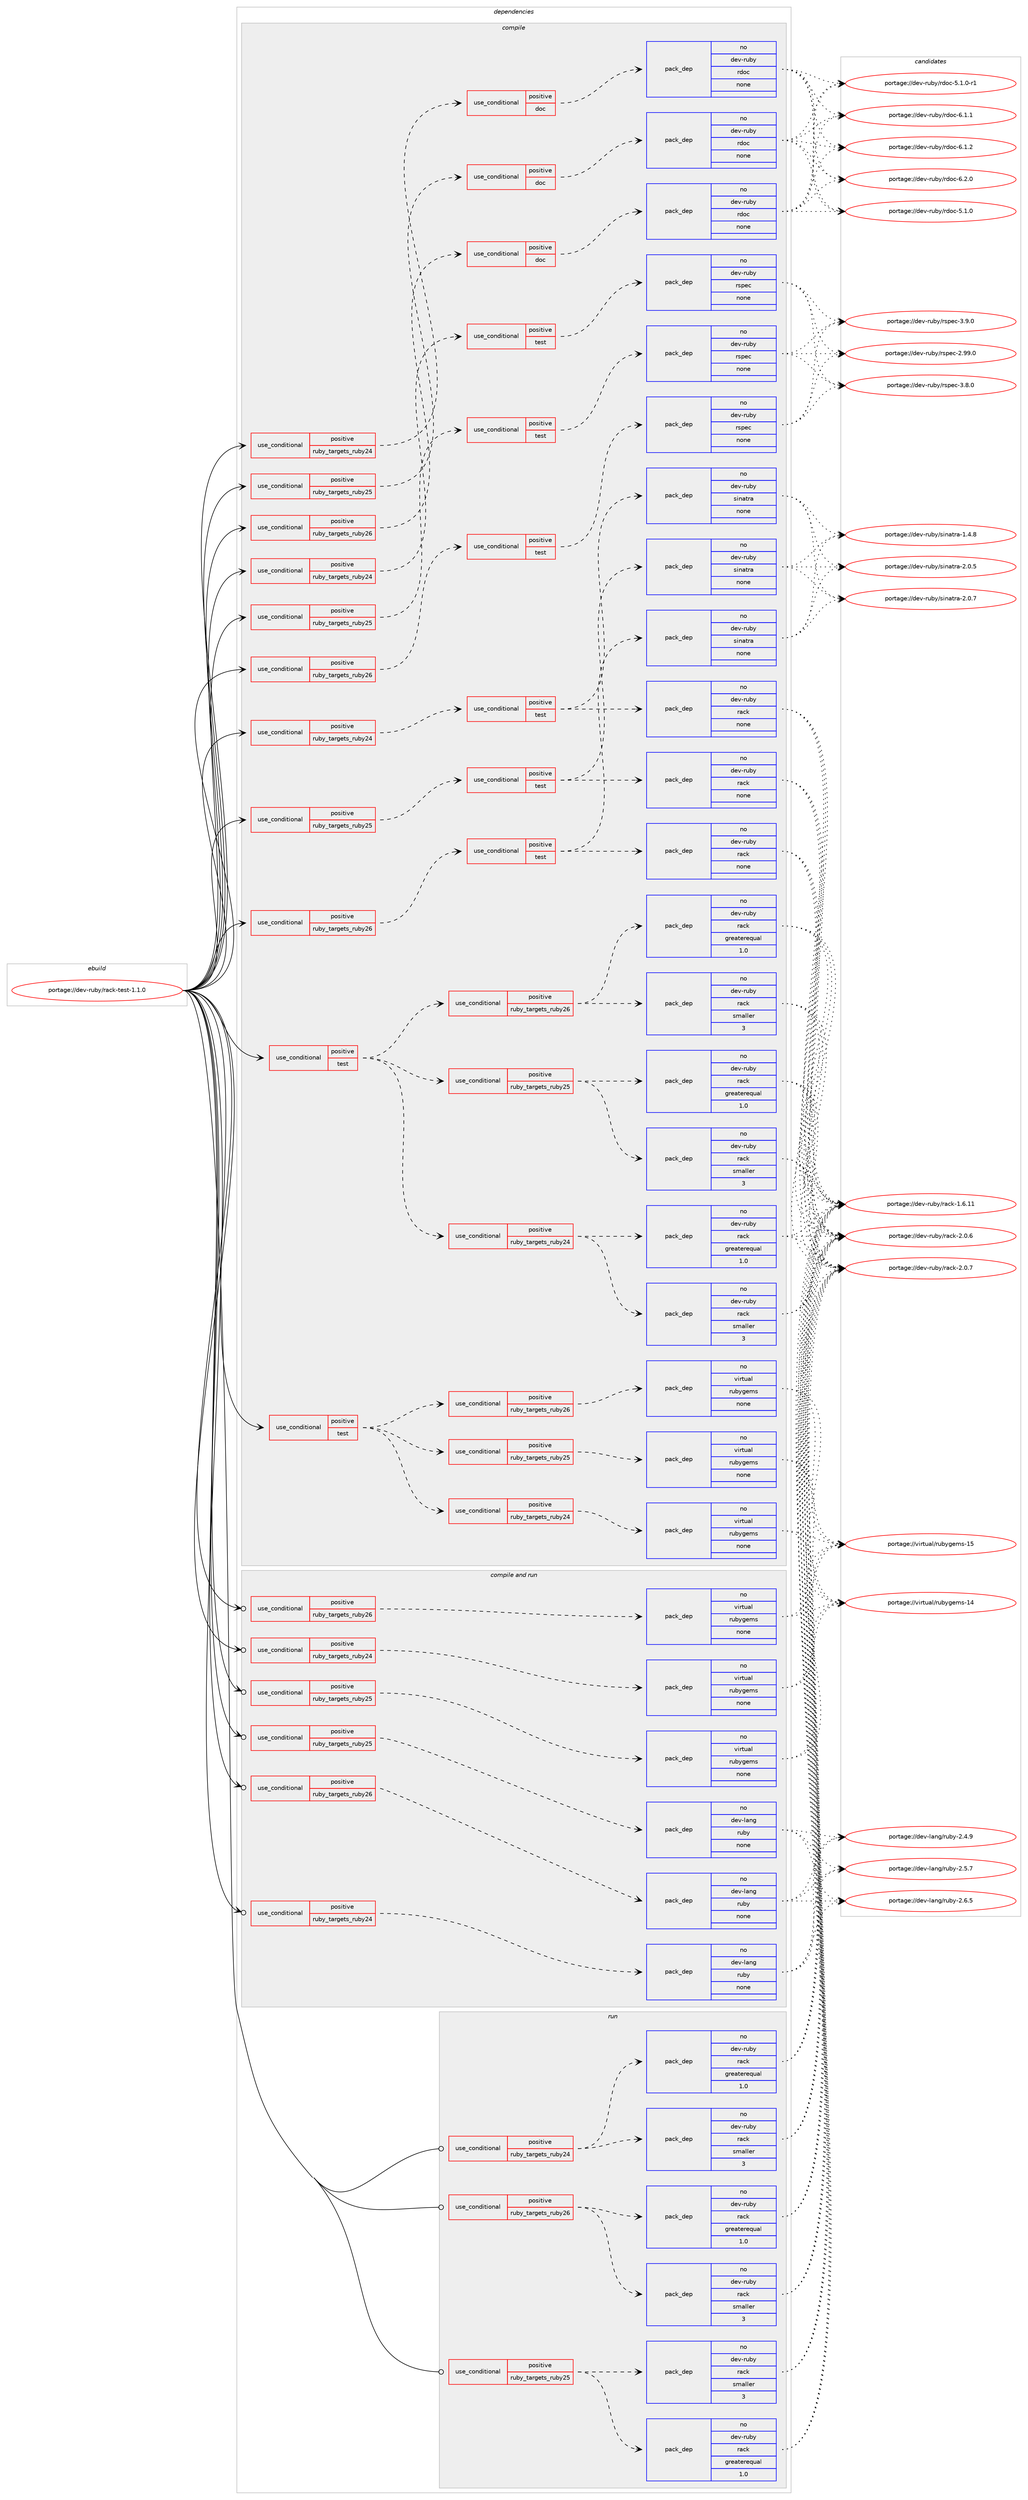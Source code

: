 digraph prolog {

# *************
# Graph options
# *************

newrank=true;
concentrate=true;
compound=true;
graph [rankdir=LR,fontname=Helvetica,fontsize=10,ranksep=1.5];#, ranksep=2.5, nodesep=0.2];
edge  [arrowhead=vee];
node  [fontname=Helvetica,fontsize=10];

# **********
# The ebuild
# **********

subgraph cluster_leftcol {
color=gray;
rank=same;
label=<<i>ebuild</i>>;
id [label="portage://dev-ruby/rack-test-1.1.0", color=red, width=4, href="../dev-ruby/rack-test-1.1.0.svg"];
}

# ****************
# The dependencies
# ****************

subgraph cluster_midcol {
color=gray;
label=<<i>dependencies</i>>;
subgraph cluster_compile {
fillcolor="#eeeeee";
style=filled;
label=<<i>compile</i>>;
subgraph cond60011 {
dependency236052 [label=<<TABLE BORDER="0" CELLBORDER="1" CELLSPACING="0" CELLPADDING="4"><TR><TD ROWSPAN="3" CELLPADDING="10">use_conditional</TD></TR><TR><TD>positive</TD></TR><TR><TD>ruby_targets_ruby24</TD></TR></TABLE>>, shape=none, color=red];
subgraph cond60012 {
dependency236053 [label=<<TABLE BORDER="0" CELLBORDER="1" CELLSPACING="0" CELLPADDING="4"><TR><TD ROWSPAN="3" CELLPADDING="10">use_conditional</TD></TR><TR><TD>positive</TD></TR><TR><TD>doc</TD></TR></TABLE>>, shape=none, color=red];
subgraph pack172496 {
dependency236054 [label=<<TABLE BORDER="0" CELLBORDER="1" CELLSPACING="0" CELLPADDING="4" WIDTH="220"><TR><TD ROWSPAN="6" CELLPADDING="30">pack_dep</TD></TR><TR><TD WIDTH="110">no</TD></TR><TR><TD>dev-ruby</TD></TR><TR><TD>rdoc</TD></TR><TR><TD>none</TD></TR><TR><TD></TD></TR></TABLE>>, shape=none, color=blue];
}
dependency236053:e -> dependency236054:w [weight=20,style="dashed",arrowhead="vee"];
}
dependency236052:e -> dependency236053:w [weight=20,style="dashed",arrowhead="vee"];
}
id:e -> dependency236052:w [weight=20,style="solid",arrowhead="vee"];
subgraph cond60013 {
dependency236055 [label=<<TABLE BORDER="0" CELLBORDER="1" CELLSPACING="0" CELLPADDING="4"><TR><TD ROWSPAN="3" CELLPADDING="10">use_conditional</TD></TR><TR><TD>positive</TD></TR><TR><TD>ruby_targets_ruby24</TD></TR></TABLE>>, shape=none, color=red];
subgraph cond60014 {
dependency236056 [label=<<TABLE BORDER="0" CELLBORDER="1" CELLSPACING="0" CELLPADDING="4"><TR><TD ROWSPAN="3" CELLPADDING="10">use_conditional</TD></TR><TR><TD>positive</TD></TR><TR><TD>test</TD></TR></TABLE>>, shape=none, color=red];
subgraph pack172497 {
dependency236057 [label=<<TABLE BORDER="0" CELLBORDER="1" CELLSPACING="0" CELLPADDING="4" WIDTH="220"><TR><TD ROWSPAN="6" CELLPADDING="30">pack_dep</TD></TR><TR><TD WIDTH="110">no</TD></TR><TR><TD>dev-ruby</TD></TR><TR><TD>rspec</TD></TR><TR><TD>none</TD></TR><TR><TD></TD></TR></TABLE>>, shape=none, color=blue];
}
dependency236056:e -> dependency236057:w [weight=20,style="dashed",arrowhead="vee"];
}
dependency236055:e -> dependency236056:w [weight=20,style="dashed",arrowhead="vee"];
}
id:e -> dependency236055:w [weight=20,style="solid",arrowhead="vee"];
subgraph cond60015 {
dependency236058 [label=<<TABLE BORDER="0" CELLBORDER="1" CELLSPACING="0" CELLPADDING="4"><TR><TD ROWSPAN="3" CELLPADDING="10">use_conditional</TD></TR><TR><TD>positive</TD></TR><TR><TD>ruby_targets_ruby24</TD></TR></TABLE>>, shape=none, color=red];
subgraph cond60016 {
dependency236059 [label=<<TABLE BORDER="0" CELLBORDER="1" CELLSPACING="0" CELLPADDING="4"><TR><TD ROWSPAN="3" CELLPADDING="10">use_conditional</TD></TR><TR><TD>positive</TD></TR><TR><TD>test</TD></TR></TABLE>>, shape=none, color=red];
subgraph pack172498 {
dependency236060 [label=<<TABLE BORDER="0" CELLBORDER="1" CELLSPACING="0" CELLPADDING="4" WIDTH="220"><TR><TD ROWSPAN="6" CELLPADDING="30">pack_dep</TD></TR><TR><TD WIDTH="110">no</TD></TR><TR><TD>dev-ruby</TD></TR><TR><TD>sinatra</TD></TR><TR><TD>none</TD></TR><TR><TD></TD></TR></TABLE>>, shape=none, color=blue];
}
dependency236059:e -> dependency236060:w [weight=20,style="dashed",arrowhead="vee"];
subgraph pack172499 {
dependency236061 [label=<<TABLE BORDER="0" CELLBORDER="1" CELLSPACING="0" CELLPADDING="4" WIDTH="220"><TR><TD ROWSPAN="6" CELLPADDING="30">pack_dep</TD></TR><TR><TD WIDTH="110">no</TD></TR><TR><TD>dev-ruby</TD></TR><TR><TD>rack</TD></TR><TR><TD>none</TD></TR><TR><TD></TD></TR></TABLE>>, shape=none, color=blue];
}
dependency236059:e -> dependency236061:w [weight=20,style="dashed",arrowhead="vee"];
}
dependency236058:e -> dependency236059:w [weight=20,style="dashed",arrowhead="vee"];
}
id:e -> dependency236058:w [weight=20,style="solid",arrowhead="vee"];
subgraph cond60017 {
dependency236062 [label=<<TABLE BORDER="0" CELLBORDER="1" CELLSPACING="0" CELLPADDING="4"><TR><TD ROWSPAN="3" CELLPADDING="10">use_conditional</TD></TR><TR><TD>positive</TD></TR><TR><TD>ruby_targets_ruby25</TD></TR></TABLE>>, shape=none, color=red];
subgraph cond60018 {
dependency236063 [label=<<TABLE BORDER="0" CELLBORDER="1" CELLSPACING="0" CELLPADDING="4"><TR><TD ROWSPAN="3" CELLPADDING="10">use_conditional</TD></TR><TR><TD>positive</TD></TR><TR><TD>doc</TD></TR></TABLE>>, shape=none, color=red];
subgraph pack172500 {
dependency236064 [label=<<TABLE BORDER="0" CELLBORDER="1" CELLSPACING="0" CELLPADDING="4" WIDTH="220"><TR><TD ROWSPAN="6" CELLPADDING="30">pack_dep</TD></TR><TR><TD WIDTH="110">no</TD></TR><TR><TD>dev-ruby</TD></TR><TR><TD>rdoc</TD></TR><TR><TD>none</TD></TR><TR><TD></TD></TR></TABLE>>, shape=none, color=blue];
}
dependency236063:e -> dependency236064:w [weight=20,style="dashed",arrowhead="vee"];
}
dependency236062:e -> dependency236063:w [weight=20,style="dashed",arrowhead="vee"];
}
id:e -> dependency236062:w [weight=20,style="solid",arrowhead="vee"];
subgraph cond60019 {
dependency236065 [label=<<TABLE BORDER="0" CELLBORDER="1" CELLSPACING="0" CELLPADDING="4"><TR><TD ROWSPAN="3" CELLPADDING="10">use_conditional</TD></TR><TR><TD>positive</TD></TR><TR><TD>ruby_targets_ruby25</TD></TR></TABLE>>, shape=none, color=red];
subgraph cond60020 {
dependency236066 [label=<<TABLE BORDER="0" CELLBORDER="1" CELLSPACING="0" CELLPADDING="4"><TR><TD ROWSPAN="3" CELLPADDING="10">use_conditional</TD></TR><TR><TD>positive</TD></TR><TR><TD>test</TD></TR></TABLE>>, shape=none, color=red];
subgraph pack172501 {
dependency236067 [label=<<TABLE BORDER="0" CELLBORDER="1" CELLSPACING="0" CELLPADDING="4" WIDTH="220"><TR><TD ROWSPAN="6" CELLPADDING="30">pack_dep</TD></TR><TR><TD WIDTH="110">no</TD></TR><TR><TD>dev-ruby</TD></TR><TR><TD>rspec</TD></TR><TR><TD>none</TD></TR><TR><TD></TD></TR></TABLE>>, shape=none, color=blue];
}
dependency236066:e -> dependency236067:w [weight=20,style="dashed",arrowhead="vee"];
}
dependency236065:e -> dependency236066:w [weight=20,style="dashed",arrowhead="vee"];
}
id:e -> dependency236065:w [weight=20,style="solid",arrowhead="vee"];
subgraph cond60021 {
dependency236068 [label=<<TABLE BORDER="0" CELLBORDER="1" CELLSPACING="0" CELLPADDING="4"><TR><TD ROWSPAN="3" CELLPADDING="10">use_conditional</TD></TR><TR><TD>positive</TD></TR><TR><TD>ruby_targets_ruby25</TD></TR></TABLE>>, shape=none, color=red];
subgraph cond60022 {
dependency236069 [label=<<TABLE BORDER="0" CELLBORDER="1" CELLSPACING="0" CELLPADDING="4"><TR><TD ROWSPAN="3" CELLPADDING="10">use_conditional</TD></TR><TR><TD>positive</TD></TR><TR><TD>test</TD></TR></TABLE>>, shape=none, color=red];
subgraph pack172502 {
dependency236070 [label=<<TABLE BORDER="0" CELLBORDER="1" CELLSPACING="0" CELLPADDING="4" WIDTH="220"><TR><TD ROWSPAN="6" CELLPADDING="30">pack_dep</TD></TR><TR><TD WIDTH="110">no</TD></TR><TR><TD>dev-ruby</TD></TR><TR><TD>sinatra</TD></TR><TR><TD>none</TD></TR><TR><TD></TD></TR></TABLE>>, shape=none, color=blue];
}
dependency236069:e -> dependency236070:w [weight=20,style="dashed",arrowhead="vee"];
subgraph pack172503 {
dependency236071 [label=<<TABLE BORDER="0" CELLBORDER="1" CELLSPACING="0" CELLPADDING="4" WIDTH="220"><TR><TD ROWSPAN="6" CELLPADDING="30">pack_dep</TD></TR><TR><TD WIDTH="110">no</TD></TR><TR><TD>dev-ruby</TD></TR><TR><TD>rack</TD></TR><TR><TD>none</TD></TR><TR><TD></TD></TR></TABLE>>, shape=none, color=blue];
}
dependency236069:e -> dependency236071:w [weight=20,style="dashed",arrowhead="vee"];
}
dependency236068:e -> dependency236069:w [weight=20,style="dashed",arrowhead="vee"];
}
id:e -> dependency236068:w [weight=20,style="solid",arrowhead="vee"];
subgraph cond60023 {
dependency236072 [label=<<TABLE BORDER="0" CELLBORDER="1" CELLSPACING="0" CELLPADDING="4"><TR><TD ROWSPAN="3" CELLPADDING="10">use_conditional</TD></TR><TR><TD>positive</TD></TR><TR><TD>ruby_targets_ruby26</TD></TR></TABLE>>, shape=none, color=red];
subgraph cond60024 {
dependency236073 [label=<<TABLE BORDER="0" CELLBORDER="1" CELLSPACING="0" CELLPADDING="4"><TR><TD ROWSPAN="3" CELLPADDING="10">use_conditional</TD></TR><TR><TD>positive</TD></TR><TR><TD>doc</TD></TR></TABLE>>, shape=none, color=red];
subgraph pack172504 {
dependency236074 [label=<<TABLE BORDER="0" CELLBORDER="1" CELLSPACING="0" CELLPADDING="4" WIDTH="220"><TR><TD ROWSPAN="6" CELLPADDING="30">pack_dep</TD></TR><TR><TD WIDTH="110">no</TD></TR><TR><TD>dev-ruby</TD></TR><TR><TD>rdoc</TD></TR><TR><TD>none</TD></TR><TR><TD></TD></TR></TABLE>>, shape=none, color=blue];
}
dependency236073:e -> dependency236074:w [weight=20,style="dashed",arrowhead="vee"];
}
dependency236072:e -> dependency236073:w [weight=20,style="dashed",arrowhead="vee"];
}
id:e -> dependency236072:w [weight=20,style="solid",arrowhead="vee"];
subgraph cond60025 {
dependency236075 [label=<<TABLE BORDER="0" CELLBORDER="1" CELLSPACING="0" CELLPADDING="4"><TR><TD ROWSPAN="3" CELLPADDING="10">use_conditional</TD></TR><TR><TD>positive</TD></TR><TR><TD>ruby_targets_ruby26</TD></TR></TABLE>>, shape=none, color=red];
subgraph cond60026 {
dependency236076 [label=<<TABLE BORDER="0" CELLBORDER="1" CELLSPACING="0" CELLPADDING="4"><TR><TD ROWSPAN="3" CELLPADDING="10">use_conditional</TD></TR><TR><TD>positive</TD></TR><TR><TD>test</TD></TR></TABLE>>, shape=none, color=red];
subgraph pack172505 {
dependency236077 [label=<<TABLE BORDER="0" CELLBORDER="1" CELLSPACING="0" CELLPADDING="4" WIDTH="220"><TR><TD ROWSPAN="6" CELLPADDING="30">pack_dep</TD></TR><TR><TD WIDTH="110">no</TD></TR><TR><TD>dev-ruby</TD></TR><TR><TD>rspec</TD></TR><TR><TD>none</TD></TR><TR><TD></TD></TR></TABLE>>, shape=none, color=blue];
}
dependency236076:e -> dependency236077:w [weight=20,style="dashed",arrowhead="vee"];
}
dependency236075:e -> dependency236076:w [weight=20,style="dashed",arrowhead="vee"];
}
id:e -> dependency236075:w [weight=20,style="solid",arrowhead="vee"];
subgraph cond60027 {
dependency236078 [label=<<TABLE BORDER="0" CELLBORDER="1" CELLSPACING="0" CELLPADDING="4"><TR><TD ROWSPAN="3" CELLPADDING="10">use_conditional</TD></TR><TR><TD>positive</TD></TR><TR><TD>ruby_targets_ruby26</TD></TR></TABLE>>, shape=none, color=red];
subgraph cond60028 {
dependency236079 [label=<<TABLE BORDER="0" CELLBORDER="1" CELLSPACING="0" CELLPADDING="4"><TR><TD ROWSPAN="3" CELLPADDING="10">use_conditional</TD></TR><TR><TD>positive</TD></TR><TR><TD>test</TD></TR></TABLE>>, shape=none, color=red];
subgraph pack172506 {
dependency236080 [label=<<TABLE BORDER="0" CELLBORDER="1" CELLSPACING="0" CELLPADDING="4" WIDTH="220"><TR><TD ROWSPAN="6" CELLPADDING="30">pack_dep</TD></TR><TR><TD WIDTH="110">no</TD></TR><TR><TD>dev-ruby</TD></TR><TR><TD>sinatra</TD></TR><TR><TD>none</TD></TR><TR><TD></TD></TR></TABLE>>, shape=none, color=blue];
}
dependency236079:e -> dependency236080:w [weight=20,style="dashed",arrowhead="vee"];
subgraph pack172507 {
dependency236081 [label=<<TABLE BORDER="0" CELLBORDER="1" CELLSPACING="0" CELLPADDING="4" WIDTH="220"><TR><TD ROWSPAN="6" CELLPADDING="30">pack_dep</TD></TR><TR><TD WIDTH="110">no</TD></TR><TR><TD>dev-ruby</TD></TR><TR><TD>rack</TD></TR><TR><TD>none</TD></TR><TR><TD></TD></TR></TABLE>>, shape=none, color=blue];
}
dependency236079:e -> dependency236081:w [weight=20,style="dashed",arrowhead="vee"];
}
dependency236078:e -> dependency236079:w [weight=20,style="dashed",arrowhead="vee"];
}
id:e -> dependency236078:w [weight=20,style="solid",arrowhead="vee"];
subgraph cond60029 {
dependency236082 [label=<<TABLE BORDER="0" CELLBORDER="1" CELLSPACING="0" CELLPADDING="4"><TR><TD ROWSPAN="3" CELLPADDING="10">use_conditional</TD></TR><TR><TD>positive</TD></TR><TR><TD>test</TD></TR></TABLE>>, shape=none, color=red];
subgraph cond60030 {
dependency236083 [label=<<TABLE BORDER="0" CELLBORDER="1" CELLSPACING="0" CELLPADDING="4"><TR><TD ROWSPAN="3" CELLPADDING="10">use_conditional</TD></TR><TR><TD>positive</TD></TR><TR><TD>ruby_targets_ruby24</TD></TR></TABLE>>, shape=none, color=red];
subgraph pack172508 {
dependency236084 [label=<<TABLE BORDER="0" CELLBORDER="1" CELLSPACING="0" CELLPADDING="4" WIDTH="220"><TR><TD ROWSPAN="6" CELLPADDING="30">pack_dep</TD></TR><TR><TD WIDTH="110">no</TD></TR><TR><TD>dev-ruby</TD></TR><TR><TD>rack</TD></TR><TR><TD>greaterequal</TD></TR><TR><TD>1.0</TD></TR></TABLE>>, shape=none, color=blue];
}
dependency236083:e -> dependency236084:w [weight=20,style="dashed",arrowhead="vee"];
subgraph pack172509 {
dependency236085 [label=<<TABLE BORDER="0" CELLBORDER="1" CELLSPACING="0" CELLPADDING="4" WIDTH="220"><TR><TD ROWSPAN="6" CELLPADDING="30">pack_dep</TD></TR><TR><TD WIDTH="110">no</TD></TR><TR><TD>dev-ruby</TD></TR><TR><TD>rack</TD></TR><TR><TD>smaller</TD></TR><TR><TD>3</TD></TR></TABLE>>, shape=none, color=blue];
}
dependency236083:e -> dependency236085:w [weight=20,style="dashed",arrowhead="vee"];
}
dependency236082:e -> dependency236083:w [weight=20,style="dashed",arrowhead="vee"];
subgraph cond60031 {
dependency236086 [label=<<TABLE BORDER="0" CELLBORDER="1" CELLSPACING="0" CELLPADDING="4"><TR><TD ROWSPAN="3" CELLPADDING="10">use_conditional</TD></TR><TR><TD>positive</TD></TR><TR><TD>ruby_targets_ruby25</TD></TR></TABLE>>, shape=none, color=red];
subgraph pack172510 {
dependency236087 [label=<<TABLE BORDER="0" CELLBORDER="1" CELLSPACING="0" CELLPADDING="4" WIDTH="220"><TR><TD ROWSPAN="6" CELLPADDING="30">pack_dep</TD></TR><TR><TD WIDTH="110">no</TD></TR><TR><TD>dev-ruby</TD></TR><TR><TD>rack</TD></TR><TR><TD>greaterequal</TD></TR><TR><TD>1.0</TD></TR></TABLE>>, shape=none, color=blue];
}
dependency236086:e -> dependency236087:w [weight=20,style="dashed",arrowhead="vee"];
subgraph pack172511 {
dependency236088 [label=<<TABLE BORDER="0" CELLBORDER="1" CELLSPACING="0" CELLPADDING="4" WIDTH="220"><TR><TD ROWSPAN="6" CELLPADDING="30">pack_dep</TD></TR><TR><TD WIDTH="110">no</TD></TR><TR><TD>dev-ruby</TD></TR><TR><TD>rack</TD></TR><TR><TD>smaller</TD></TR><TR><TD>3</TD></TR></TABLE>>, shape=none, color=blue];
}
dependency236086:e -> dependency236088:w [weight=20,style="dashed",arrowhead="vee"];
}
dependency236082:e -> dependency236086:w [weight=20,style="dashed",arrowhead="vee"];
subgraph cond60032 {
dependency236089 [label=<<TABLE BORDER="0" CELLBORDER="1" CELLSPACING="0" CELLPADDING="4"><TR><TD ROWSPAN="3" CELLPADDING="10">use_conditional</TD></TR><TR><TD>positive</TD></TR><TR><TD>ruby_targets_ruby26</TD></TR></TABLE>>, shape=none, color=red];
subgraph pack172512 {
dependency236090 [label=<<TABLE BORDER="0" CELLBORDER="1" CELLSPACING="0" CELLPADDING="4" WIDTH="220"><TR><TD ROWSPAN="6" CELLPADDING="30">pack_dep</TD></TR><TR><TD WIDTH="110">no</TD></TR><TR><TD>dev-ruby</TD></TR><TR><TD>rack</TD></TR><TR><TD>greaterequal</TD></TR><TR><TD>1.0</TD></TR></TABLE>>, shape=none, color=blue];
}
dependency236089:e -> dependency236090:w [weight=20,style="dashed",arrowhead="vee"];
subgraph pack172513 {
dependency236091 [label=<<TABLE BORDER="0" CELLBORDER="1" CELLSPACING="0" CELLPADDING="4" WIDTH="220"><TR><TD ROWSPAN="6" CELLPADDING="30">pack_dep</TD></TR><TR><TD WIDTH="110">no</TD></TR><TR><TD>dev-ruby</TD></TR><TR><TD>rack</TD></TR><TR><TD>smaller</TD></TR><TR><TD>3</TD></TR></TABLE>>, shape=none, color=blue];
}
dependency236089:e -> dependency236091:w [weight=20,style="dashed",arrowhead="vee"];
}
dependency236082:e -> dependency236089:w [weight=20,style="dashed",arrowhead="vee"];
}
id:e -> dependency236082:w [weight=20,style="solid",arrowhead="vee"];
subgraph cond60033 {
dependency236092 [label=<<TABLE BORDER="0" CELLBORDER="1" CELLSPACING="0" CELLPADDING="4"><TR><TD ROWSPAN="3" CELLPADDING="10">use_conditional</TD></TR><TR><TD>positive</TD></TR><TR><TD>test</TD></TR></TABLE>>, shape=none, color=red];
subgraph cond60034 {
dependency236093 [label=<<TABLE BORDER="0" CELLBORDER="1" CELLSPACING="0" CELLPADDING="4"><TR><TD ROWSPAN="3" CELLPADDING="10">use_conditional</TD></TR><TR><TD>positive</TD></TR><TR><TD>ruby_targets_ruby24</TD></TR></TABLE>>, shape=none, color=red];
subgraph pack172514 {
dependency236094 [label=<<TABLE BORDER="0" CELLBORDER="1" CELLSPACING="0" CELLPADDING="4" WIDTH="220"><TR><TD ROWSPAN="6" CELLPADDING="30">pack_dep</TD></TR><TR><TD WIDTH="110">no</TD></TR><TR><TD>virtual</TD></TR><TR><TD>rubygems</TD></TR><TR><TD>none</TD></TR><TR><TD></TD></TR></TABLE>>, shape=none, color=blue];
}
dependency236093:e -> dependency236094:w [weight=20,style="dashed",arrowhead="vee"];
}
dependency236092:e -> dependency236093:w [weight=20,style="dashed",arrowhead="vee"];
subgraph cond60035 {
dependency236095 [label=<<TABLE BORDER="0" CELLBORDER="1" CELLSPACING="0" CELLPADDING="4"><TR><TD ROWSPAN="3" CELLPADDING="10">use_conditional</TD></TR><TR><TD>positive</TD></TR><TR><TD>ruby_targets_ruby25</TD></TR></TABLE>>, shape=none, color=red];
subgraph pack172515 {
dependency236096 [label=<<TABLE BORDER="0" CELLBORDER="1" CELLSPACING="0" CELLPADDING="4" WIDTH="220"><TR><TD ROWSPAN="6" CELLPADDING="30">pack_dep</TD></TR><TR><TD WIDTH="110">no</TD></TR><TR><TD>virtual</TD></TR><TR><TD>rubygems</TD></TR><TR><TD>none</TD></TR><TR><TD></TD></TR></TABLE>>, shape=none, color=blue];
}
dependency236095:e -> dependency236096:w [weight=20,style="dashed",arrowhead="vee"];
}
dependency236092:e -> dependency236095:w [weight=20,style="dashed",arrowhead="vee"];
subgraph cond60036 {
dependency236097 [label=<<TABLE BORDER="0" CELLBORDER="1" CELLSPACING="0" CELLPADDING="4"><TR><TD ROWSPAN="3" CELLPADDING="10">use_conditional</TD></TR><TR><TD>positive</TD></TR><TR><TD>ruby_targets_ruby26</TD></TR></TABLE>>, shape=none, color=red];
subgraph pack172516 {
dependency236098 [label=<<TABLE BORDER="0" CELLBORDER="1" CELLSPACING="0" CELLPADDING="4" WIDTH="220"><TR><TD ROWSPAN="6" CELLPADDING="30">pack_dep</TD></TR><TR><TD WIDTH="110">no</TD></TR><TR><TD>virtual</TD></TR><TR><TD>rubygems</TD></TR><TR><TD>none</TD></TR><TR><TD></TD></TR></TABLE>>, shape=none, color=blue];
}
dependency236097:e -> dependency236098:w [weight=20,style="dashed",arrowhead="vee"];
}
dependency236092:e -> dependency236097:w [weight=20,style="dashed",arrowhead="vee"];
}
id:e -> dependency236092:w [weight=20,style="solid",arrowhead="vee"];
}
subgraph cluster_compileandrun {
fillcolor="#eeeeee";
style=filled;
label=<<i>compile and run</i>>;
subgraph cond60037 {
dependency236099 [label=<<TABLE BORDER="0" CELLBORDER="1" CELLSPACING="0" CELLPADDING="4"><TR><TD ROWSPAN="3" CELLPADDING="10">use_conditional</TD></TR><TR><TD>positive</TD></TR><TR><TD>ruby_targets_ruby24</TD></TR></TABLE>>, shape=none, color=red];
subgraph pack172517 {
dependency236100 [label=<<TABLE BORDER="0" CELLBORDER="1" CELLSPACING="0" CELLPADDING="4" WIDTH="220"><TR><TD ROWSPAN="6" CELLPADDING="30">pack_dep</TD></TR><TR><TD WIDTH="110">no</TD></TR><TR><TD>dev-lang</TD></TR><TR><TD>ruby</TD></TR><TR><TD>none</TD></TR><TR><TD></TD></TR></TABLE>>, shape=none, color=blue];
}
dependency236099:e -> dependency236100:w [weight=20,style="dashed",arrowhead="vee"];
}
id:e -> dependency236099:w [weight=20,style="solid",arrowhead="odotvee"];
subgraph cond60038 {
dependency236101 [label=<<TABLE BORDER="0" CELLBORDER="1" CELLSPACING="0" CELLPADDING="4"><TR><TD ROWSPAN="3" CELLPADDING="10">use_conditional</TD></TR><TR><TD>positive</TD></TR><TR><TD>ruby_targets_ruby24</TD></TR></TABLE>>, shape=none, color=red];
subgraph pack172518 {
dependency236102 [label=<<TABLE BORDER="0" CELLBORDER="1" CELLSPACING="0" CELLPADDING="4" WIDTH="220"><TR><TD ROWSPAN="6" CELLPADDING="30">pack_dep</TD></TR><TR><TD WIDTH="110">no</TD></TR><TR><TD>virtual</TD></TR><TR><TD>rubygems</TD></TR><TR><TD>none</TD></TR><TR><TD></TD></TR></TABLE>>, shape=none, color=blue];
}
dependency236101:e -> dependency236102:w [weight=20,style="dashed",arrowhead="vee"];
}
id:e -> dependency236101:w [weight=20,style="solid",arrowhead="odotvee"];
subgraph cond60039 {
dependency236103 [label=<<TABLE BORDER="0" CELLBORDER="1" CELLSPACING="0" CELLPADDING="4"><TR><TD ROWSPAN="3" CELLPADDING="10">use_conditional</TD></TR><TR><TD>positive</TD></TR><TR><TD>ruby_targets_ruby25</TD></TR></TABLE>>, shape=none, color=red];
subgraph pack172519 {
dependency236104 [label=<<TABLE BORDER="0" CELLBORDER="1" CELLSPACING="0" CELLPADDING="4" WIDTH="220"><TR><TD ROWSPAN="6" CELLPADDING="30">pack_dep</TD></TR><TR><TD WIDTH="110">no</TD></TR><TR><TD>dev-lang</TD></TR><TR><TD>ruby</TD></TR><TR><TD>none</TD></TR><TR><TD></TD></TR></TABLE>>, shape=none, color=blue];
}
dependency236103:e -> dependency236104:w [weight=20,style="dashed",arrowhead="vee"];
}
id:e -> dependency236103:w [weight=20,style="solid",arrowhead="odotvee"];
subgraph cond60040 {
dependency236105 [label=<<TABLE BORDER="0" CELLBORDER="1" CELLSPACING="0" CELLPADDING="4"><TR><TD ROWSPAN="3" CELLPADDING="10">use_conditional</TD></TR><TR><TD>positive</TD></TR><TR><TD>ruby_targets_ruby25</TD></TR></TABLE>>, shape=none, color=red];
subgraph pack172520 {
dependency236106 [label=<<TABLE BORDER="0" CELLBORDER="1" CELLSPACING="0" CELLPADDING="4" WIDTH="220"><TR><TD ROWSPAN="6" CELLPADDING="30">pack_dep</TD></TR><TR><TD WIDTH="110">no</TD></TR><TR><TD>virtual</TD></TR><TR><TD>rubygems</TD></TR><TR><TD>none</TD></TR><TR><TD></TD></TR></TABLE>>, shape=none, color=blue];
}
dependency236105:e -> dependency236106:w [weight=20,style="dashed",arrowhead="vee"];
}
id:e -> dependency236105:w [weight=20,style="solid",arrowhead="odotvee"];
subgraph cond60041 {
dependency236107 [label=<<TABLE BORDER="0" CELLBORDER="1" CELLSPACING="0" CELLPADDING="4"><TR><TD ROWSPAN="3" CELLPADDING="10">use_conditional</TD></TR><TR><TD>positive</TD></TR><TR><TD>ruby_targets_ruby26</TD></TR></TABLE>>, shape=none, color=red];
subgraph pack172521 {
dependency236108 [label=<<TABLE BORDER="0" CELLBORDER="1" CELLSPACING="0" CELLPADDING="4" WIDTH="220"><TR><TD ROWSPAN="6" CELLPADDING="30">pack_dep</TD></TR><TR><TD WIDTH="110">no</TD></TR><TR><TD>dev-lang</TD></TR><TR><TD>ruby</TD></TR><TR><TD>none</TD></TR><TR><TD></TD></TR></TABLE>>, shape=none, color=blue];
}
dependency236107:e -> dependency236108:w [weight=20,style="dashed",arrowhead="vee"];
}
id:e -> dependency236107:w [weight=20,style="solid",arrowhead="odotvee"];
subgraph cond60042 {
dependency236109 [label=<<TABLE BORDER="0" CELLBORDER="1" CELLSPACING="0" CELLPADDING="4"><TR><TD ROWSPAN="3" CELLPADDING="10">use_conditional</TD></TR><TR><TD>positive</TD></TR><TR><TD>ruby_targets_ruby26</TD></TR></TABLE>>, shape=none, color=red];
subgraph pack172522 {
dependency236110 [label=<<TABLE BORDER="0" CELLBORDER="1" CELLSPACING="0" CELLPADDING="4" WIDTH="220"><TR><TD ROWSPAN="6" CELLPADDING="30">pack_dep</TD></TR><TR><TD WIDTH="110">no</TD></TR><TR><TD>virtual</TD></TR><TR><TD>rubygems</TD></TR><TR><TD>none</TD></TR><TR><TD></TD></TR></TABLE>>, shape=none, color=blue];
}
dependency236109:e -> dependency236110:w [weight=20,style="dashed",arrowhead="vee"];
}
id:e -> dependency236109:w [weight=20,style="solid",arrowhead="odotvee"];
}
subgraph cluster_run {
fillcolor="#eeeeee";
style=filled;
label=<<i>run</i>>;
subgraph cond60043 {
dependency236111 [label=<<TABLE BORDER="0" CELLBORDER="1" CELLSPACING="0" CELLPADDING="4"><TR><TD ROWSPAN="3" CELLPADDING="10">use_conditional</TD></TR><TR><TD>positive</TD></TR><TR><TD>ruby_targets_ruby24</TD></TR></TABLE>>, shape=none, color=red];
subgraph pack172523 {
dependency236112 [label=<<TABLE BORDER="0" CELLBORDER="1" CELLSPACING="0" CELLPADDING="4" WIDTH="220"><TR><TD ROWSPAN="6" CELLPADDING="30">pack_dep</TD></TR><TR><TD WIDTH="110">no</TD></TR><TR><TD>dev-ruby</TD></TR><TR><TD>rack</TD></TR><TR><TD>greaterequal</TD></TR><TR><TD>1.0</TD></TR></TABLE>>, shape=none, color=blue];
}
dependency236111:e -> dependency236112:w [weight=20,style="dashed",arrowhead="vee"];
subgraph pack172524 {
dependency236113 [label=<<TABLE BORDER="0" CELLBORDER="1" CELLSPACING="0" CELLPADDING="4" WIDTH="220"><TR><TD ROWSPAN="6" CELLPADDING="30">pack_dep</TD></TR><TR><TD WIDTH="110">no</TD></TR><TR><TD>dev-ruby</TD></TR><TR><TD>rack</TD></TR><TR><TD>smaller</TD></TR><TR><TD>3</TD></TR></TABLE>>, shape=none, color=blue];
}
dependency236111:e -> dependency236113:w [weight=20,style="dashed",arrowhead="vee"];
}
id:e -> dependency236111:w [weight=20,style="solid",arrowhead="odot"];
subgraph cond60044 {
dependency236114 [label=<<TABLE BORDER="0" CELLBORDER="1" CELLSPACING="0" CELLPADDING="4"><TR><TD ROWSPAN="3" CELLPADDING="10">use_conditional</TD></TR><TR><TD>positive</TD></TR><TR><TD>ruby_targets_ruby25</TD></TR></TABLE>>, shape=none, color=red];
subgraph pack172525 {
dependency236115 [label=<<TABLE BORDER="0" CELLBORDER="1" CELLSPACING="0" CELLPADDING="4" WIDTH="220"><TR><TD ROWSPAN="6" CELLPADDING="30">pack_dep</TD></TR><TR><TD WIDTH="110">no</TD></TR><TR><TD>dev-ruby</TD></TR><TR><TD>rack</TD></TR><TR><TD>greaterequal</TD></TR><TR><TD>1.0</TD></TR></TABLE>>, shape=none, color=blue];
}
dependency236114:e -> dependency236115:w [weight=20,style="dashed",arrowhead="vee"];
subgraph pack172526 {
dependency236116 [label=<<TABLE BORDER="0" CELLBORDER="1" CELLSPACING="0" CELLPADDING="4" WIDTH="220"><TR><TD ROWSPAN="6" CELLPADDING="30">pack_dep</TD></TR><TR><TD WIDTH="110">no</TD></TR><TR><TD>dev-ruby</TD></TR><TR><TD>rack</TD></TR><TR><TD>smaller</TD></TR><TR><TD>3</TD></TR></TABLE>>, shape=none, color=blue];
}
dependency236114:e -> dependency236116:w [weight=20,style="dashed",arrowhead="vee"];
}
id:e -> dependency236114:w [weight=20,style="solid",arrowhead="odot"];
subgraph cond60045 {
dependency236117 [label=<<TABLE BORDER="0" CELLBORDER="1" CELLSPACING="0" CELLPADDING="4"><TR><TD ROWSPAN="3" CELLPADDING="10">use_conditional</TD></TR><TR><TD>positive</TD></TR><TR><TD>ruby_targets_ruby26</TD></TR></TABLE>>, shape=none, color=red];
subgraph pack172527 {
dependency236118 [label=<<TABLE BORDER="0" CELLBORDER="1" CELLSPACING="0" CELLPADDING="4" WIDTH="220"><TR><TD ROWSPAN="6" CELLPADDING="30">pack_dep</TD></TR><TR><TD WIDTH="110">no</TD></TR><TR><TD>dev-ruby</TD></TR><TR><TD>rack</TD></TR><TR><TD>greaterequal</TD></TR><TR><TD>1.0</TD></TR></TABLE>>, shape=none, color=blue];
}
dependency236117:e -> dependency236118:w [weight=20,style="dashed",arrowhead="vee"];
subgraph pack172528 {
dependency236119 [label=<<TABLE BORDER="0" CELLBORDER="1" CELLSPACING="0" CELLPADDING="4" WIDTH="220"><TR><TD ROWSPAN="6" CELLPADDING="30">pack_dep</TD></TR><TR><TD WIDTH="110">no</TD></TR><TR><TD>dev-ruby</TD></TR><TR><TD>rack</TD></TR><TR><TD>smaller</TD></TR><TR><TD>3</TD></TR></TABLE>>, shape=none, color=blue];
}
dependency236117:e -> dependency236119:w [weight=20,style="dashed",arrowhead="vee"];
}
id:e -> dependency236117:w [weight=20,style="solid",arrowhead="odot"];
}
}

# **************
# The candidates
# **************

subgraph cluster_choices {
rank=same;
color=gray;
label=<<i>candidates</i>>;

subgraph choice172496 {
color=black;
nodesep=1;
choiceportage10010111845114117981214711410011199455346494648 [label="portage://dev-ruby/rdoc-5.1.0", color=red, width=4,href="../dev-ruby/rdoc-5.1.0.svg"];
choiceportage100101118451141179812147114100111994553464946484511449 [label="portage://dev-ruby/rdoc-5.1.0-r1", color=red, width=4,href="../dev-ruby/rdoc-5.1.0-r1.svg"];
choiceportage10010111845114117981214711410011199455446494649 [label="portage://dev-ruby/rdoc-6.1.1", color=red, width=4,href="../dev-ruby/rdoc-6.1.1.svg"];
choiceportage10010111845114117981214711410011199455446494650 [label="portage://dev-ruby/rdoc-6.1.2", color=red, width=4,href="../dev-ruby/rdoc-6.1.2.svg"];
choiceportage10010111845114117981214711410011199455446504648 [label="portage://dev-ruby/rdoc-6.2.0", color=red, width=4,href="../dev-ruby/rdoc-6.2.0.svg"];
dependency236054:e -> choiceportage10010111845114117981214711410011199455346494648:w [style=dotted,weight="100"];
dependency236054:e -> choiceportage100101118451141179812147114100111994553464946484511449:w [style=dotted,weight="100"];
dependency236054:e -> choiceportage10010111845114117981214711410011199455446494649:w [style=dotted,weight="100"];
dependency236054:e -> choiceportage10010111845114117981214711410011199455446494650:w [style=dotted,weight="100"];
dependency236054:e -> choiceportage10010111845114117981214711410011199455446504648:w [style=dotted,weight="100"];
}
subgraph choice172497 {
color=black;
nodesep=1;
choiceportage1001011184511411798121471141151121019945504657574648 [label="portage://dev-ruby/rspec-2.99.0", color=red, width=4,href="../dev-ruby/rspec-2.99.0.svg"];
choiceportage10010111845114117981214711411511210199455146564648 [label="portage://dev-ruby/rspec-3.8.0", color=red, width=4,href="../dev-ruby/rspec-3.8.0.svg"];
choiceportage10010111845114117981214711411511210199455146574648 [label="portage://dev-ruby/rspec-3.9.0", color=red, width=4,href="../dev-ruby/rspec-3.9.0.svg"];
dependency236057:e -> choiceportage1001011184511411798121471141151121019945504657574648:w [style=dotted,weight="100"];
dependency236057:e -> choiceportage10010111845114117981214711411511210199455146564648:w [style=dotted,weight="100"];
dependency236057:e -> choiceportage10010111845114117981214711411511210199455146574648:w [style=dotted,weight="100"];
}
subgraph choice172498 {
color=black;
nodesep=1;
choiceportage1001011184511411798121471151051109711611497454946524656 [label="portage://dev-ruby/sinatra-1.4.8", color=red, width=4,href="../dev-ruby/sinatra-1.4.8.svg"];
choiceportage1001011184511411798121471151051109711611497455046484653 [label="portage://dev-ruby/sinatra-2.0.5", color=red, width=4,href="../dev-ruby/sinatra-2.0.5.svg"];
choiceportage1001011184511411798121471151051109711611497455046484655 [label="portage://dev-ruby/sinatra-2.0.7", color=red, width=4,href="../dev-ruby/sinatra-2.0.7.svg"];
dependency236060:e -> choiceportage1001011184511411798121471151051109711611497454946524656:w [style=dotted,weight="100"];
dependency236060:e -> choiceportage1001011184511411798121471151051109711611497455046484653:w [style=dotted,weight="100"];
dependency236060:e -> choiceportage1001011184511411798121471151051109711611497455046484655:w [style=dotted,weight="100"];
}
subgraph choice172499 {
color=black;
nodesep=1;
choiceportage100101118451141179812147114979910745494654464949 [label="portage://dev-ruby/rack-1.6.11", color=red, width=4,href="../dev-ruby/rack-1.6.11.svg"];
choiceportage1001011184511411798121471149799107455046484654 [label="portage://dev-ruby/rack-2.0.6", color=red, width=4,href="../dev-ruby/rack-2.0.6.svg"];
choiceportage1001011184511411798121471149799107455046484655 [label="portage://dev-ruby/rack-2.0.7", color=red, width=4,href="../dev-ruby/rack-2.0.7.svg"];
dependency236061:e -> choiceportage100101118451141179812147114979910745494654464949:w [style=dotted,weight="100"];
dependency236061:e -> choiceportage1001011184511411798121471149799107455046484654:w [style=dotted,weight="100"];
dependency236061:e -> choiceportage1001011184511411798121471149799107455046484655:w [style=dotted,weight="100"];
}
subgraph choice172500 {
color=black;
nodesep=1;
choiceportage10010111845114117981214711410011199455346494648 [label="portage://dev-ruby/rdoc-5.1.0", color=red, width=4,href="../dev-ruby/rdoc-5.1.0.svg"];
choiceportage100101118451141179812147114100111994553464946484511449 [label="portage://dev-ruby/rdoc-5.1.0-r1", color=red, width=4,href="../dev-ruby/rdoc-5.1.0-r1.svg"];
choiceportage10010111845114117981214711410011199455446494649 [label="portage://dev-ruby/rdoc-6.1.1", color=red, width=4,href="../dev-ruby/rdoc-6.1.1.svg"];
choiceportage10010111845114117981214711410011199455446494650 [label="portage://dev-ruby/rdoc-6.1.2", color=red, width=4,href="../dev-ruby/rdoc-6.1.2.svg"];
choiceportage10010111845114117981214711410011199455446504648 [label="portage://dev-ruby/rdoc-6.2.0", color=red, width=4,href="../dev-ruby/rdoc-6.2.0.svg"];
dependency236064:e -> choiceportage10010111845114117981214711410011199455346494648:w [style=dotted,weight="100"];
dependency236064:e -> choiceportage100101118451141179812147114100111994553464946484511449:w [style=dotted,weight="100"];
dependency236064:e -> choiceportage10010111845114117981214711410011199455446494649:w [style=dotted,weight="100"];
dependency236064:e -> choiceportage10010111845114117981214711410011199455446494650:w [style=dotted,weight="100"];
dependency236064:e -> choiceportage10010111845114117981214711410011199455446504648:w [style=dotted,weight="100"];
}
subgraph choice172501 {
color=black;
nodesep=1;
choiceportage1001011184511411798121471141151121019945504657574648 [label="portage://dev-ruby/rspec-2.99.0", color=red, width=4,href="../dev-ruby/rspec-2.99.0.svg"];
choiceportage10010111845114117981214711411511210199455146564648 [label="portage://dev-ruby/rspec-3.8.0", color=red, width=4,href="../dev-ruby/rspec-3.8.0.svg"];
choiceportage10010111845114117981214711411511210199455146574648 [label="portage://dev-ruby/rspec-3.9.0", color=red, width=4,href="../dev-ruby/rspec-3.9.0.svg"];
dependency236067:e -> choiceportage1001011184511411798121471141151121019945504657574648:w [style=dotted,weight="100"];
dependency236067:e -> choiceportage10010111845114117981214711411511210199455146564648:w [style=dotted,weight="100"];
dependency236067:e -> choiceportage10010111845114117981214711411511210199455146574648:w [style=dotted,weight="100"];
}
subgraph choice172502 {
color=black;
nodesep=1;
choiceportage1001011184511411798121471151051109711611497454946524656 [label="portage://dev-ruby/sinatra-1.4.8", color=red, width=4,href="../dev-ruby/sinatra-1.4.8.svg"];
choiceportage1001011184511411798121471151051109711611497455046484653 [label="portage://dev-ruby/sinatra-2.0.5", color=red, width=4,href="../dev-ruby/sinatra-2.0.5.svg"];
choiceportage1001011184511411798121471151051109711611497455046484655 [label="portage://dev-ruby/sinatra-2.0.7", color=red, width=4,href="../dev-ruby/sinatra-2.0.7.svg"];
dependency236070:e -> choiceportage1001011184511411798121471151051109711611497454946524656:w [style=dotted,weight="100"];
dependency236070:e -> choiceportage1001011184511411798121471151051109711611497455046484653:w [style=dotted,weight="100"];
dependency236070:e -> choiceportage1001011184511411798121471151051109711611497455046484655:w [style=dotted,weight="100"];
}
subgraph choice172503 {
color=black;
nodesep=1;
choiceportage100101118451141179812147114979910745494654464949 [label="portage://dev-ruby/rack-1.6.11", color=red, width=4,href="../dev-ruby/rack-1.6.11.svg"];
choiceportage1001011184511411798121471149799107455046484654 [label="portage://dev-ruby/rack-2.0.6", color=red, width=4,href="../dev-ruby/rack-2.0.6.svg"];
choiceportage1001011184511411798121471149799107455046484655 [label="portage://dev-ruby/rack-2.0.7", color=red, width=4,href="../dev-ruby/rack-2.0.7.svg"];
dependency236071:e -> choiceportage100101118451141179812147114979910745494654464949:w [style=dotted,weight="100"];
dependency236071:e -> choiceportage1001011184511411798121471149799107455046484654:w [style=dotted,weight="100"];
dependency236071:e -> choiceportage1001011184511411798121471149799107455046484655:w [style=dotted,weight="100"];
}
subgraph choice172504 {
color=black;
nodesep=1;
choiceportage10010111845114117981214711410011199455346494648 [label="portage://dev-ruby/rdoc-5.1.0", color=red, width=4,href="../dev-ruby/rdoc-5.1.0.svg"];
choiceportage100101118451141179812147114100111994553464946484511449 [label="portage://dev-ruby/rdoc-5.1.0-r1", color=red, width=4,href="../dev-ruby/rdoc-5.1.0-r1.svg"];
choiceportage10010111845114117981214711410011199455446494649 [label="portage://dev-ruby/rdoc-6.1.1", color=red, width=4,href="../dev-ruby/rdoc-6.1.1.svg"];
choiceportage10010111845114117981214711410011199455446494650 [label="portage://dev-ruby/rdoc-6.1.2", color=red, width=4,href="../dev-ruby/rdoc-6.1.2.svg"];
choiceportage10010111845114117981214711410011199455446504648 [label="portage://dev-ruby/rdoc-6.2.0", color=red, width=4,href="../dev-ruby/rdoc-6.2.0.svg"];
dependency236074:e -> choiceportage10010111845114117981214711410011199455346494648:w [style=dotted,weight="100"];
dependency236074:e -> choiceportage100101118451141179812147114100111994553464946484511449:w [style=dotted,weight="100"];
dependency236074:e -> choiceportage10010111845114117981214711410011199455446494649:w [style=dotted,weight="100"];
dependency236074:e -> choiceportage10010111845114117981214711410011199455446494650:w [style=dotted,weight="100"];
dependency236074:e -> choiceportage10010111845114117981214711410011199455446504648:w [style=dotted,weight="100"];
}
subgraph choice172505 {
color=black;
nodesep=1;
choiceportage1001011184511411798121471141151121019945504657574648 [label="portage://dev-ruby/rspec-2.99.0", color=red, width=4,href="../dev-ruby/rspec-2.99.0.svg"];
choiceportage10010111845114117981214711411511210199455146564648 [label="portage://dev-ruby/rspec-3.8.0", color=red, width=4,href="../dev-ruby/rspec-3.8.0.svg"];
choiceportage10010111845114117981214711411511210199455146574648 [label="portage://dev-ruby/rspec-3.9.0", color=red, width=4,href="../dev-ruby/rspec-3.9.0.svg"];
dependency236077:e -> choiceportage1001011184511411798121471141151121019945504657574648:w [style=dotted,weight="100"];
dependency236077:e -> choiceportage10010111845114117981214711411511210199455146564648:w [style=dotted,weight="100"];
dependency236077:e -> choiceportage10010111845114117981214711411511210199455146574648:w [style=dotted,weight="100"];
}
subgraph choice172506 {
color=black;
nodesep=1;
choiceportage1001011184511411798121471151051109711611497454946524656 [label="portage://dev-ruby/sinatra-1.4.8", color=red, width=4,href="../dev-ruby/sinatra-1.4.8.svg"];
choiceportage1001011184511411798121471151051109711611497455046484653 [label="portage://dev-ruby/sinatra-2.0.5", color=red, width=4,href="../dev-ruby/sinatra-2.0.5.svg"];
choiceportage1001011184511411798121471151051109711611497455046484655 [label="portage://dev-ruby/sinatra-2.0.7", color=red, width=4,href="../dev-ruby/sinatra-2.0.7.svg"];
dependency236080:e -> choiceportage1001011184511411798121471151051109711611497454946524656:w [style=dotted,weight="100"];
dependency236080:e -> choiceportage1001011184511411798121471151051109711611497455046484653:w [style=dotted,weight="100"];
dependency236080:e -> choiceportage1001011184511411798121471151051109711611497455046484655:w [style=dotted,weight="100"];
}
subgraph choice172507 {
color=black;
nodesep=1;
choiceportage100101118451141179812147114979910745494654464949 [label="portage://dev-ruby/rack-1.6.11", color=red, width=4,href="../dev-ruby/rack-1.6.11.svg"];
choiceportage1001011184511411798121471149799107455046484654 [label="portage://dev-ruby/rack-2.0.6", color=red, width=4,href="../dev-ruby/rack-2.0.6.svg"];
choiceportage1001011184511411798121471149799107455046484655 [label="portage://dev-ruby/rack-2.0.7", color=red, width=4,href="../dev-ruby/rack-2.0.7.svg"];
dependency236081:e -> choiceportage100101118451141179812147114979910745494654464949:w [style=dotted,weight="100"];
dependency236081:e -> choiceportage1001011184511411798121471149799107455046484654:w [style=dotted,weight="100"];
dependency236081:e -> choiceportage1001011184511411798121471149799107455046484655:w [style=dotted,weight="100"];
}
subgraph choice172508 {
color=black;
nodesep=1;
choiceportage100101118451141179812147114979910745494654464949 [label="portage://dev-ruby/rack-1.6.11", color=red, width=4,href="../dev-ruby/rack-1.6.11.svg"];
choiceportage1001011184511411798121471149799107455046484654 [label="portage://dev-ruby/rack-2.0.6", color=red, width=4,href="../dev-ruby/rack-2.0.6.svg"];
choiceportage1001011184511411798121471149799107455046484655 [label="portage://dev-ruby/rack-2.0.7", color=red, width=4,href="../dev-ruby/rack-2.0.7.svg"];
dependency236084:e -> choiceportage100101118451141179812147114979910745494654464949:w [style=dotted,weight="100"];
dependency236084:e -> choiceportage1001011184511411798121471149799107455046484654:w [style=dotted,weight="100"];
dependency236084:e -> choiceportage1001011184511411798121471149799107455046484655:w [style=dotted,weight="100"];
}
subgraph choice172509 {
color=black;
nodesep=1;
choiceportage100101118451141179812147114979910745494654464949 [label="portage://dev-ruby/rack-1.6.11", color=red, width=4,href="../dev-ruby/rack-1.6.11.svg"];
choiceportage1001011184511411798121471149799107455046484654 [label="portage://dev-ruby/rack-2.0.6", color=red, width=4,href="../dev-ruby/rack-2.0.6.svg"];
choiceportage1001011184511411798121471149799107455046484655 [label="portage://dev-ruby/rack-2.0.7", color=red, width=4,href="../dev-ruby/rack-2.0.7.svg"];
dependency236085:e -> choiceportage100101118451141179812147114979910745494654464949:w [style=dotted,weight="100"];
dependency236085:e -> choiceportage1001011184511411798121471149799107455046484654:w [style=dotted,weight="100"];
dependency236085:e -> choiceportage1001011184511411798121471149799107455046484655:w [style=dotted,weight="100"];
}
subgraph choice172510 {
color=black;
nodesep=1;
choiceportage100101118451141179812147114979910745494654464949 [label="portage://dev-ruby/rack-1.6.11", color=red, width=4,href="../dev-ruby/rack-1.6.11.svg"];
choiceportage1001011184511411798121471149799107455046484654 [label="portage://dev-ruby/rack-2.0.6", color=red, width=4,href="../dev-ruby/rack-2.0.6.svg"];
choiceportage1001011184511411798121471149799107455046484655 [label="portage://dev-ruby/rack-2.0.7", color=red, width=4,href="../dev-ruby/rack-2.0.7.svg"];
dependency236087:e -> choiceportage100101118451141179812147114979910745494654464949:w [style=dotted,weight="100"];
dependency236087:e -> choiceportage1001011184511411798121471149799107455046484654:w [style=dotted,weight="100"];
dependency236087:e -> choiceportage1001011184511411798121471149799107455046484655:w [style=dotted,weight="100"];
}
subgraph choice172511 {
color=black;
nodesep=1;
choiceportage100101118451141179812147114979910745494654464949 [label="portage://dev-ruby/rack-1.6.11", color=red, width=4,href="../dev-ruby/rack-1.6.11.svg"];
choiceportage1001011184511411798121471149799107455046484654 [label="portage://dev-ruby/rack-2.0.6", color=red, width=4,href="../dev-ruby/rack-2.0.6.svg"];
choiceportage1001011184511411798121471149799107455046484655 [label="portage://dev-ruby/rack-2.0.7", color=red, width=4,href="../dev-ruby/rack-2.0.7.svg"];
dependency236088:e -> choiceportage100101118451141179812147114979910745494654464949:w [style=dotted,weight="100"];
dependency236088:e -> choiceportage1001011184511411798121471149799107455046484654:w [style=dotted,weight="100"];
dependency236088:e -> choiceportage1001011184511411798121471149799107455046484655:w [style=dotted,weight="100"];
}
subgraph choice172512 {
color=black;
nodesep=1;
choiceportage100101118451141179812147114979910745494654464949 [label="portage://dev-ruby/rack-1.6.11", color=red, width=4,href="../dev-ruby/rack-1.6.11.svg"];
choiceportage1001011184511411798121471149799107455046484654 [label="portage://dev-ruby/rack-2.0.6", color=red, width=4,href="../dev-ruby/rack-2.0.6.svg"];
choiceportage1001011184511411798121471149799107455046484655 [label="portage://dev-ruby/rack-2.0.7", color=red, width=4,href="../dev-ruby/rack-2.0.7.svg"];
dependency236090:e -> choiceportage100101118451141179812147114979910745494654464949:w [style=dotted,weight="100"];
dependency236090:e -> choiceportage1001011184511411798121471149799107455046484654:w [style=dotted,weight="100"];
dependency236090:e -> choiceportage1001011184511411798121471149799107455046484655:w [style=dotted,weight="100"];
}
subgraph choice172513 {
color=black;
nodesep=1;
choiceportage100101118451141179812147114979910745494654464949 [label="portage://dev-ruby/rack-1.6.11", color=red, width=4,href="../dev-ruby/rack-1.6.11.svg"];
choiceportage1001011184511411798121471149799107455046484654 [label="portage://dev-ruby/rack-2.0.6", color=red, width=4,href="../dev-ruby/rack-2.0.6.svg"];
choiceportage1001011184511411798121471149799107455046484655 [label="portage://dev-ruby/rack-2.0.7", color=red, width=4,href="../dev-ruby/rack-2.0.7.svg"];
dependency236091:e -> choiceportage100101118451141179812147114979910745494654464949:w [style=dotted,weight="100"];
dependency236091:e -> choiceportage1001011184511411798121471149799107455046484654:w [style=dotted,weight="100"];
dependency236091:e -> choiceportage1001011184511411798121471149799107455046484655:w [style=dotted,weight="100"];
}
subgraph choice172514 {
color=black;
nodesep=1;
choiceportage118105114116117971084711411798121103101109115454952 [label="portage://virtual/rubygems-14", color=red, width=4,href="../virtual/rubygems-14.svg"];
choiceportage118105114116117971084711411798121103101109115454953 [label="portage://virtual/rubygems-15", color=red, width=4,href="../virtual/rubygems-15.svg"];
dependency236094:e -> choiceportage118105114116117971084711411798121103101109115454952:w [style=dotted,weight="100"];
dependency236094:e -> choiceportage118105114116117971084711411798121103101109115454953:w [style=dotted,weight="100"];
}
subgraph choice172515 {
color=black;
nodesep=1;
choiceportage118105114116117971084711411798121103101109115454952 [label="portage://virtual/rubygems-14", color=red, width=4,href="../virtual/rubygems-14.svg"];
choiceportage118105114116117971084711411798121103101109115454953 [label="portage://virtual/rubygems-15", color=red, width=4,href="../virtual/rubygems-15.svg"];
dependency236096:e -> choiceportage118105114116117971084711411798121103101109115454952:w [style=dotted,weight="100"];
dependency236096:e -> choiceportage118105114116117971084711411798121103101109115454953:w [style=dotted,weight="100"];
}
subgraph choice172516 {
color=black;
nodesep=1;
choiceportage118105114116117971084711411798121103101109115454952 [label="portage://virtual/rubygems-14", color=red, width=4,href="../virtual/rubygems-14.svg"];
choiceportage118105114116117971084711411798121103101109115454953 [label="portage://virtual/rubygems-15", color=red, width=4,href="../virtual/rubygems-15.svg"];
dependency236098:e -> choiceportage118105114116117971084711411798121103101109115454952:w [style=dotted,weight="100"];
dependency236098:e -> choiceportage118105114116117971084711411798121103101109115454953:w [style=dotted,weight="100"];
}
subgraph choice172517 {
color=black;
nodesep=1;
choiceportage10010111845108971101034711411798121455046524657 [label="portage://dev-lang/ruby-2.4.9", color=red, width=4,href="../dev-lang/ruby-2.4.9.svg"];
choiceportage10010111845108971101034711411798121455046534655 [label="portage://dev-lang/ruby-2.5.7", color=red, width=4,href="../dev-lang/ruby-2.5.7.svg"];
choiceportage10010111845108971101034711411798121455046544653 [label="portage://dev-lang/ruby-2.6.5", color=red, width=4,href="../dev-lang/ruby-2.6.5.svg"];
dependency236100:e -> choiceportage10010111845108971101034711411798121455046524657:w [style=dotted,weight="100"];
dependency236100:e -> choiceportage10010111845108971101034711411798121455046534655:w [style=dotted,weight="100"];
dependency236100:e -> choiceportage10010111845108971101034711411798121455046544653:w [style=dotted,weight="100"];
}
subgraph choice172518 {
color=black;
nodesep=1;
choiceportage118105114116117971084711411798121103101109115454952 [label="portage://virtual/rubygems-14", color=red, width=4,href="../virtual/rubygems-14.svg"];
choiceportage118105114116117971084711411798121103101109115454953 [label="portage://virtual/rubygems-15", color=red, width=4,href="../virtual/rubygems-15.svg"];
dependency236102:e -> choiceportage118105114116117971084711411798121103101109115454952:w [style=dotted,weight="100"];
dependency236102:e -> choiceportage118105114116117971084711411798121103101109115454953:w [style=dotted,weight="100"];
}
subgraph choice172519 {
color=black;
nodesep=1;
choiceportage10010111845108971101034711411798121455046524657 [label="portage://dev-lang/ruby-2.4.9", color=red, width=4,href="../dev-lang/ruby-2.4.9.svg"];
choiceportage10010111845108971101034711411798121455046534655 [label="portage://dev-lang/ruby-2.5.7", color=red, width=4,href="../dev-lang/ruby-2.5.7.svg"];
choiceportage10010111845108971101034711411798121455046544653 [label="portage://dev-lang/ruby-2.6.5", color=red, width=4,href="../dev-lang/ruby-2.6.5.svg"];
dependency236104:e -> choiceportage10010111845108971101034711411798121455046524657:w [style=dotted,weight="100"];
dependency236104:e -> choiceportage10010111845108971101034711411798121455046534655:w [style=dotted,weight="100"];
dependency236104:e -> choiceportage10010111845108971101034711411798121455046544653:w [style=dotted,weight="100"];
}
subgraph choice172520 {
color=black;
nodesep=1;
choiceportage118105114116117971084711411798121103101109115454952 [label="portage://virtual/rubygems-14", color=red, width=4,href="../virtual/rubygems-14.svg"];
choiceportage118105114116117971084711411798121103101109115454953 [label="portage://virtual/rubygems-15", color=red, width=4,href="../virtual/rubygems-15.svg"];
dependency236106:e -> choiceportage118105114116117971084711411798121103101109115454952:w [style=dotted,weight="100"];
dependency236106:e -> choiceportage118105114116117971084711411798121103101109115454953:w [style=dotted,weight="100"];
}
subgraph choice172521 {
color=black;
nodesep=1;
choiceportage10010111845108971101034711411798121455046524657 [label="portage://dev-lang/ruby-2.4.9", color=red, width=4,href="../dev-lang/ruby-2.4.9.svg"];
choiceportage10010111845108971101034711411798121455046534655 [label="portage://dev-lang/ruby-2.5.7", color=red, width=4,href="../dev-lang/ruby-2.5.7.svg"];
choiceportage10010111845108971101034711411798121455046544653 [label="portage://dev-lang/ruby-2.6.5", color=red, width=4,href="../dev-lang/ruby-2.6.5.svg"];
dependency236108:e -> choiceportage10010111845108971101034711411798121455046524657:w [style=dotted,weight="100"];
dependency236108:e -> choiceportage10010111845108971101034711411798121455046534655:w [style=dotted,weight="100"];
dependency236108:e -> choiceportage10010111845108971101034711411798121455046544653:w [style=dotted,weight="100"];
}
subgraph choice172522 {
color=black;
nodesep=1;
choiceportage118105114116117971084711411798121103101109115454952 [label="portage://virtual/rubygems-14", color=red, width=4,href="../virtual/rubygems-14.svg"];
choiceportage118105114116117971084711411798121103101109115454953 [label="portage://virtual/rubygems-15", color=red, width=4,href="../virtual/rubygems-15.svg"];
dependency236110:e -> choiceportage118105114116117971084711411798121103101109115454952:w [style=dotted,weight="100"];
dependency236110:e -> choiceportage118105114116117971084711411798121103101109115454953:w [style=dotted,weight="100"];
}
subgraph choice172523 {
color=black;
nodesep=1;
choiceportage100101118451141179812147114979910745494654464949 [label="portage://dev-ruby/rack-1.6.11", color=red, width=4,href="../dev-ruby/rack-1.6.11.svg"];
choiceportage1001011184511411798121471149799107455046484654 [label="portage://dev-ruby/rack-2.0.6", color=red, width=4,href="../dev-ruby/rack-2.0.6.svg"];
choiceportage1001011184511411798121471149799107455046484655 [label="portage://dev-ruby/rack-2.0.7", color=red, width=4,href="../dev-ruby/rack-2.0.7.svg"];
dependency236112:e -> choiceportage100101118451141179812147114979910745494654464949:w [style=dotted,weight="100"];
dependency236112:e -> choiceportage1001011184511411798121471149799107455046484654:w [style=dotted,weight="100"];
dependency236112:e -> choiceportage1001011184511411798121471149799107455046484655:w [style=dotted,weight="100"];
}
subgraph choice172524 {
color=black;
nodesep=1;
choiceportage100101118451141179812147114979910745494654464949 [label="portage://dev-ruby/rack-1.6.11", color=red, width=4,href="../dev-ruby/rack-1.6.11.svg"];
choiceportage1001011184511411798121471149799107455046484654 [label="portage://dev-ruby/rack-2.0.6", color=red, width=4,href="../dev-ruby/rack-2.0.6.svg"];
choiceportage1001011184511411798121471149799107455046484655 [label="portage://dev-ruby/rack-2.0.7", color=red, width=4,href="../dev-ruby/rack-2.0.7.svg"];
dependency236113:e -> choiceportage100101118451141179812147114979910745494654464949:w [style=dotted,weight="100"];
dependency236113:e -> choiceportage1001011184511411798121471149799107455046484654:w [style=dotted,weight="100"];
dependency236113:e -> choiceportage1001011184511411798121471149799107455046484655:w [style=dotted,weight="100"];
}
subgraph choice172525 {
color=black;
nodesep=1;
choiceportage100101118451141179812147114979910745494654464949 [label="portage://dev-ruby/rack-1.6.11", color=red, width=4,href="../dev-ruby/rack-1.6.11.svg"];
choiceportage1001011184511411798121471149799107455046484654 [label="portage://dev-ruby/rack-2.0.6", color=red, width=4,href="../dev-ruby/rack-2.0.6.svg"];
choiceportage1001011184511411798121471149799107455046484655 [label="portage://dev-ruby/rack-2.0.7", color=red, width=4,href="../dev-ruby/rack-2.0.7.svg"];
dependency236115:e -> choiceportage100101118451141179812147114979910745494654464949:w [style=dotted,weight="100"];
dependency236115:e -> choiceportage1001011184511411798121471149799107455046484654:w [style=dotted,weight="100"];
dependency236115:e -> choiceportage1001011184511411798121471149799107455046484655:w [style=dotted,weight="100"];
}
subgraph choice172526 {
color=black;
nodesep=1;
choiceportage100101118451141179812147114979910745494654464949 [label="portage://dev-ruby/rack-1.6.11", color=red, width=4,href="../dev-ruby/rack-1.6.11.svg"];
choiceportage1001011184511411798121471149799107455046484654 [label="portage://dev-ruby/rack-2.0.6", color=red, width=4,href="../dev-ruby/rack-2.0.6.svg"];
choiceportage1001011184511411798121471149799107455046484655 [label="portage://dev-ruby/rack-2.0.7", color=red, width=4,href="../dev-ruby/rack-2.0.7.svg"];
dependency236116:e -> choiceportage100101118451141179812147114979910745494654464949:w [style=dotted,weight="100"];
dependency236116:e -> choiceportage1001011184511411798121471149799107455046484654:w [style=dotted,weight="100"];
dependency236116:e -> choiceportage1001011184511411798121471149799107455046484655:w [style=dotted,weight="100"];
}
subgraph choice172527 {
color=black;
nodesep=1;
choiceportage100101118451141179812147114979910745494654464949 [label="portage://dev-ruby/rack-1.6.11", color=red, width=4,href="../dev-ruby/rack-1.6.11.svg"];
choiceportage1001011184511411798121471149799107455046484654 [label="portage://dev-ruby/rack-2.0.6", color=red, width=4,href="../dev-ruby/rack-2.0.6.svg"];
choiceportage1001011184511411798121471149799107455046484655 [label="portage://dev-ruby/rack-2.0.7", color=red, width=4,href="../dev-ruby/rack-2.0.7.svg"];
dependency236118:e -> choiceportage100101118451141179812147114979910745494654464949:w [style=dotted,weight="100"];
dependency236118:e -> choiceportage1001011184511411798121471149799107455046484654:w [style=dotted,weight="100"];
dependency236118:e -> choiceportage1001011184511411798121471149799107455046484655:w [style=dotted,weight="100"];
}
subgraph choice172528 {
color=black;
nodesep=1;
choiceportage100101118451141179812147114979910745494654464949 [label="portage://dev-ruby/rack-1.6.11", color=red, width=4,href="../dev-ruby/rack-1.6.11.svg"];
choiceportage1001011184511411798121471149799107455046484654 [label="portage://dev-ruby/rack-2.0.6", color=red, width=4,href="../dev-ruby/rack-2.0.6.svg"];
choiceportage1001011184511411798121471149799107455046484655 [label="portage://dev-ruby/rack-2.0.7", color=red, width=4,href="../dev-ruby/rack-2.0.7.svg"];
dependency236119:e -> choiceportage100101118451141179812147114979910745494654464949:w [style=dotted,weight="100"];
dependency236119:e -> choiceportage1001011184511411798121471149799107455046484654:w [style=dotted,weight="100"];
dependency236119:e -> choiceportage1001011184511411798121471149799107455046484655:w [style=dotted,weight="100"];
}
}

}
